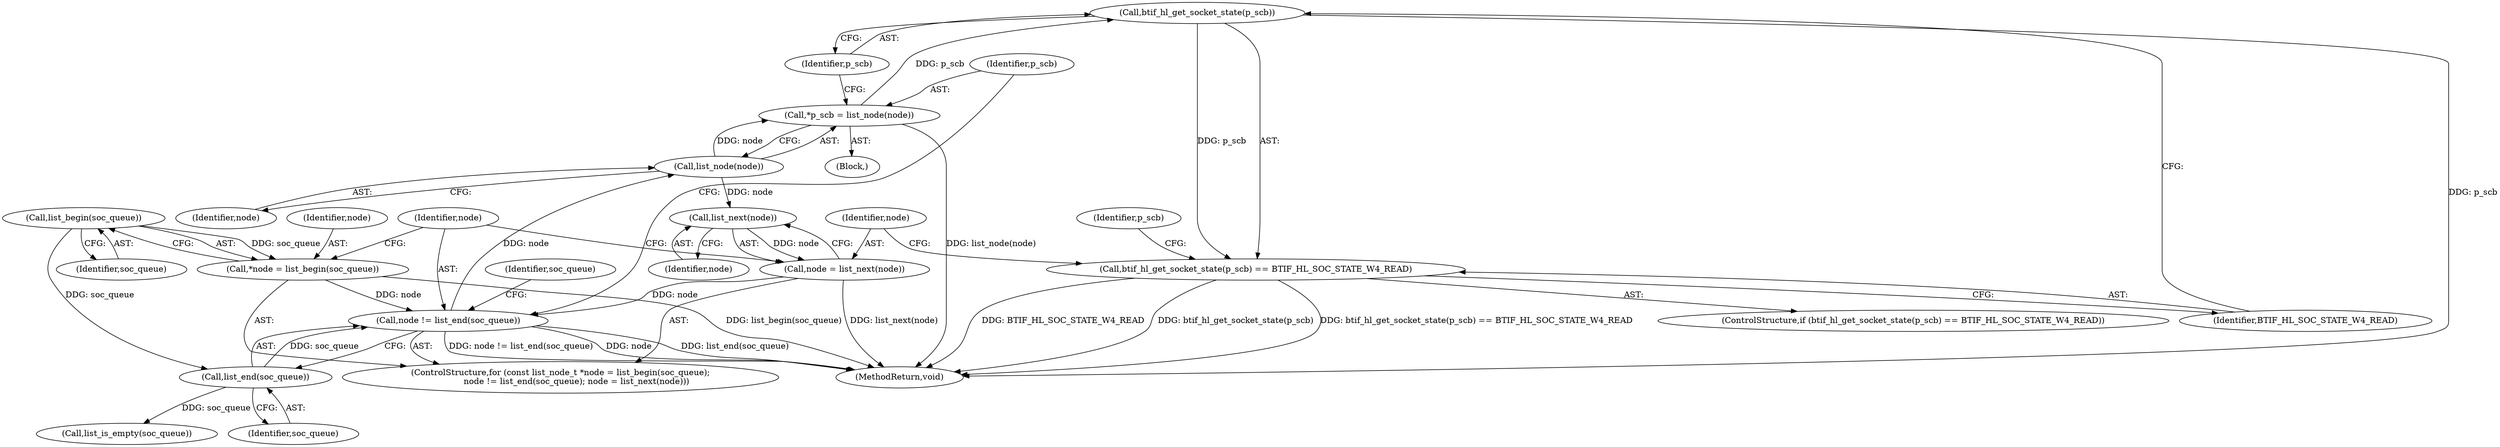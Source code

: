 digraph "0_Android_472271b153c5dc53c28beac55480a8d8434b2d5c_18@API" {
"1000131" [label="(Call,btif_hl_get_socket_state(p_scb))"];
"1000125" [label="(Call,*p_scb = list_node(node))"];
"1000127" [label="(Call,list_node(node))"];
"1000115" [label="(Call,node != list_end(soc_queue))"];
"1000111" [label="(Call,*node = list_begin(soc_queue))"];
"1000113" [label="(Call,list_begin(soc_queue))"];
"1000119" [label="(Call,node = list_next(node))"];
"1000121" [label="(Call,list_next(node))"];
"1000117" [label="(Call,list_end(soc_queue))"];
"1000130" [label="(Call,btif_hl_get_socket_state(p_scb) == BTIF_HL_SOC_STATE_W4_READ)"];
"1000244" [label="(Call,list_is_empty(soc_queue))"];
"1000117" [label="(Call,list_end(soc_queue))"];
"1000119" [label="(Call,node = list_next(node))"];
"1000115" [label="(Call,node != list_end(soc_queue))"];
"1000123" [label="(Block,)"];
"1000118" [label="(Identifier,soc_queue)"];
"1000251" [label="(MethodReturn,void)"];
"1000129" [label="(ControlStructure,if (btif_hl_get_socket_state(p_scb) == BTIF_HL_SOC_STATE_W4_READ))"];
"1000113" [label="(Call,list_begin(soc_queue))"];
"1000111" [label="(Call,*node = list_begin(soc_queue))"];
"1000112" [label="(Identifier,node)"];
"1000131" [label="(Call,btif_hl_get_socket_state(p_scb))"];
"1000133" [label="(Identifier,BTIF_HL_SOC_STATE_W4_READ)"];
"1000122" [label="(Identifier,node)"];
"1000128" [label="(Identifier,node)"];
"1000126" [label="(Identifier,p_scb)"];
"1000125" [label="(Call,*p_scb = list_node(node))"];
"1000132" [label="(Identifier,p_scb)"];
"1000116" [label="(Identifier,node)"];
"1000139" [label="(Identifier,p_scb)"];
"1000120" [label="(Identifier,node)"];
"1000127" [label="(Call,list_node(node))"];
"1000114" [label="(Identifier,soc_queue)"];
"1000130" [label="(Call,btif_hl_get_socket_state(p_scb) == BTIF_HL_SOC_STATE_W4_READ)"];
"1000245" [label="(Identifier,soc_queue)"];
"1000121" [label="(Call,list_next(node))"];
"1000109" [label="(ControlStructure,for (const list_node_t *node = list_begin(soc_queue);\n            node != list_end(soc_queue); node = list_next(node)))"];
"1000131" -> "1000130"  [label="AST: "];
"1000131" -> "1000132"  [label="CFG: "];
"1000132" -> "1000131"  [label="AST: "];
"1000133" -> "1000131"  [label="CFG: "];
"1000131" -> "1000251"  [label="DDG: p_scb"];
"1000131" -> "1000130"  [label="DDG: p_scb"];
"1000125" -> "1000131"  [label="DDG: p_scb"];
"1000125" -> "1000123"  [label="AST: "];
"1000125" -> "1000127"  [label="CFG: "];
"1000126" -> "1000125"  [label="AST: "];
"1000127" -> "1000125"  [label="AST: "];
"1000132" -> "1000125"  [label="CFG: "];
"1000125" -> "1000251"  [label="DDG: list_node(node)"];
"1000127" -> "1000125"  [label="DDG: node"];
"1000127" -> "1000128"  [label="CFG: "];
"1000128" -> "1000127"  [label="AST: "];
"1000127" -> "1000121"  [label="DDG: node"];
"1000115" -> "1000127"  [label="DDG: node"];
"1000115" -> "1000109"  [label="AST: "];
"1000115" -> "1000117"  [label="CFG: "];
"1000116" -> "1000115"  [label="AST: "];
"1000117" -> "1000115"  [label="AST: "];
"1000126" -> "1000115"  [label="CFG: "];
"1000245" -> "1000115"  [label="CFG: "];
"1000115" -> "1000251"  [label="DDG: list_end(soc_queue)"];
"1000115" -> "1000251"  [label="DDG: node != list_end(soc_queue)"];
"1000115" -> "1000251"  [label="DDG: node"];
"1000111" -> "1000115"  [label="DDG: node"];
"1000119" -> "1000115"  [label="DDG: node"];
"1000117" -> "1000115"  [label="DDG: soc_queue"];
"1000111" -> "1000109"  [label="AST: "];
"1000111" -> "1000113"  [label="CFG: "];
"1000112" -> "1000111"  [label="AST: "];
"1000113" -> "1000111"  [label="AST: "];
"1000116" -> "1000111"  [label="CFG: "];
"1000111" -> "1000251"  [label="DDG: list_begin(soc_queue)"];
"1000113" -> "1000111"  [label="DDG: soc_queue"];
"1000113" -> "1000114"  [label="CFG: "];
"1000114" -> "1000113"  [label="AST: "];
"1000113" -> "1000117"  [label="DDG: soc_queue"];
"1000119" -> "1000109"  [label="AST: "];
"1000119" -> "1000121"  [label="CFG: "];
"1000120" -> "1000119"  [label="AST: "];
"1000121" -> "1000119"  [label="AST: "];
"1000116" -> "1000119"  [label="CFG: "];
"1000119" -> "1000251"  [label="DDG: list_next(node)"];
"1000121" -> "1000119"  [label="DDG: node"];
"1000121" -> "1000122"  [label="CFG: "];
"1000122" -> "1000121"  [label="AST: "];
"1000117" -> "1000118"  [label="CFG: "];
"1000118" -> "1000117"  [label="AST: "];
"1000117" -> "1000244"  [label="DDG: soc_queue"];
"1000130" -> "1000129"  [label="AST: "];
"1000130" -> "1000133"  [label="CFG: "];
"1000133" -> "1000130"  [label="AST: "];
"1000139" -> "1000130"  [label="CFG: "];
"1000120" -> "1000130"  [label="CFG: "];
"1000130" -> "1000251"  [label="DDG: btif_hl_get_socket_state(p_scb) == BTIF_HL_SOC_STATE_W4_READ"];
"1000130" -> "1000251"  [label="DDG: BTIF_HL_SOC_STATE_W4_READ"];
"1000130" -> "1000251"  [label="DDG: btif_hl_get_socket_state(p_scb)"];
}
